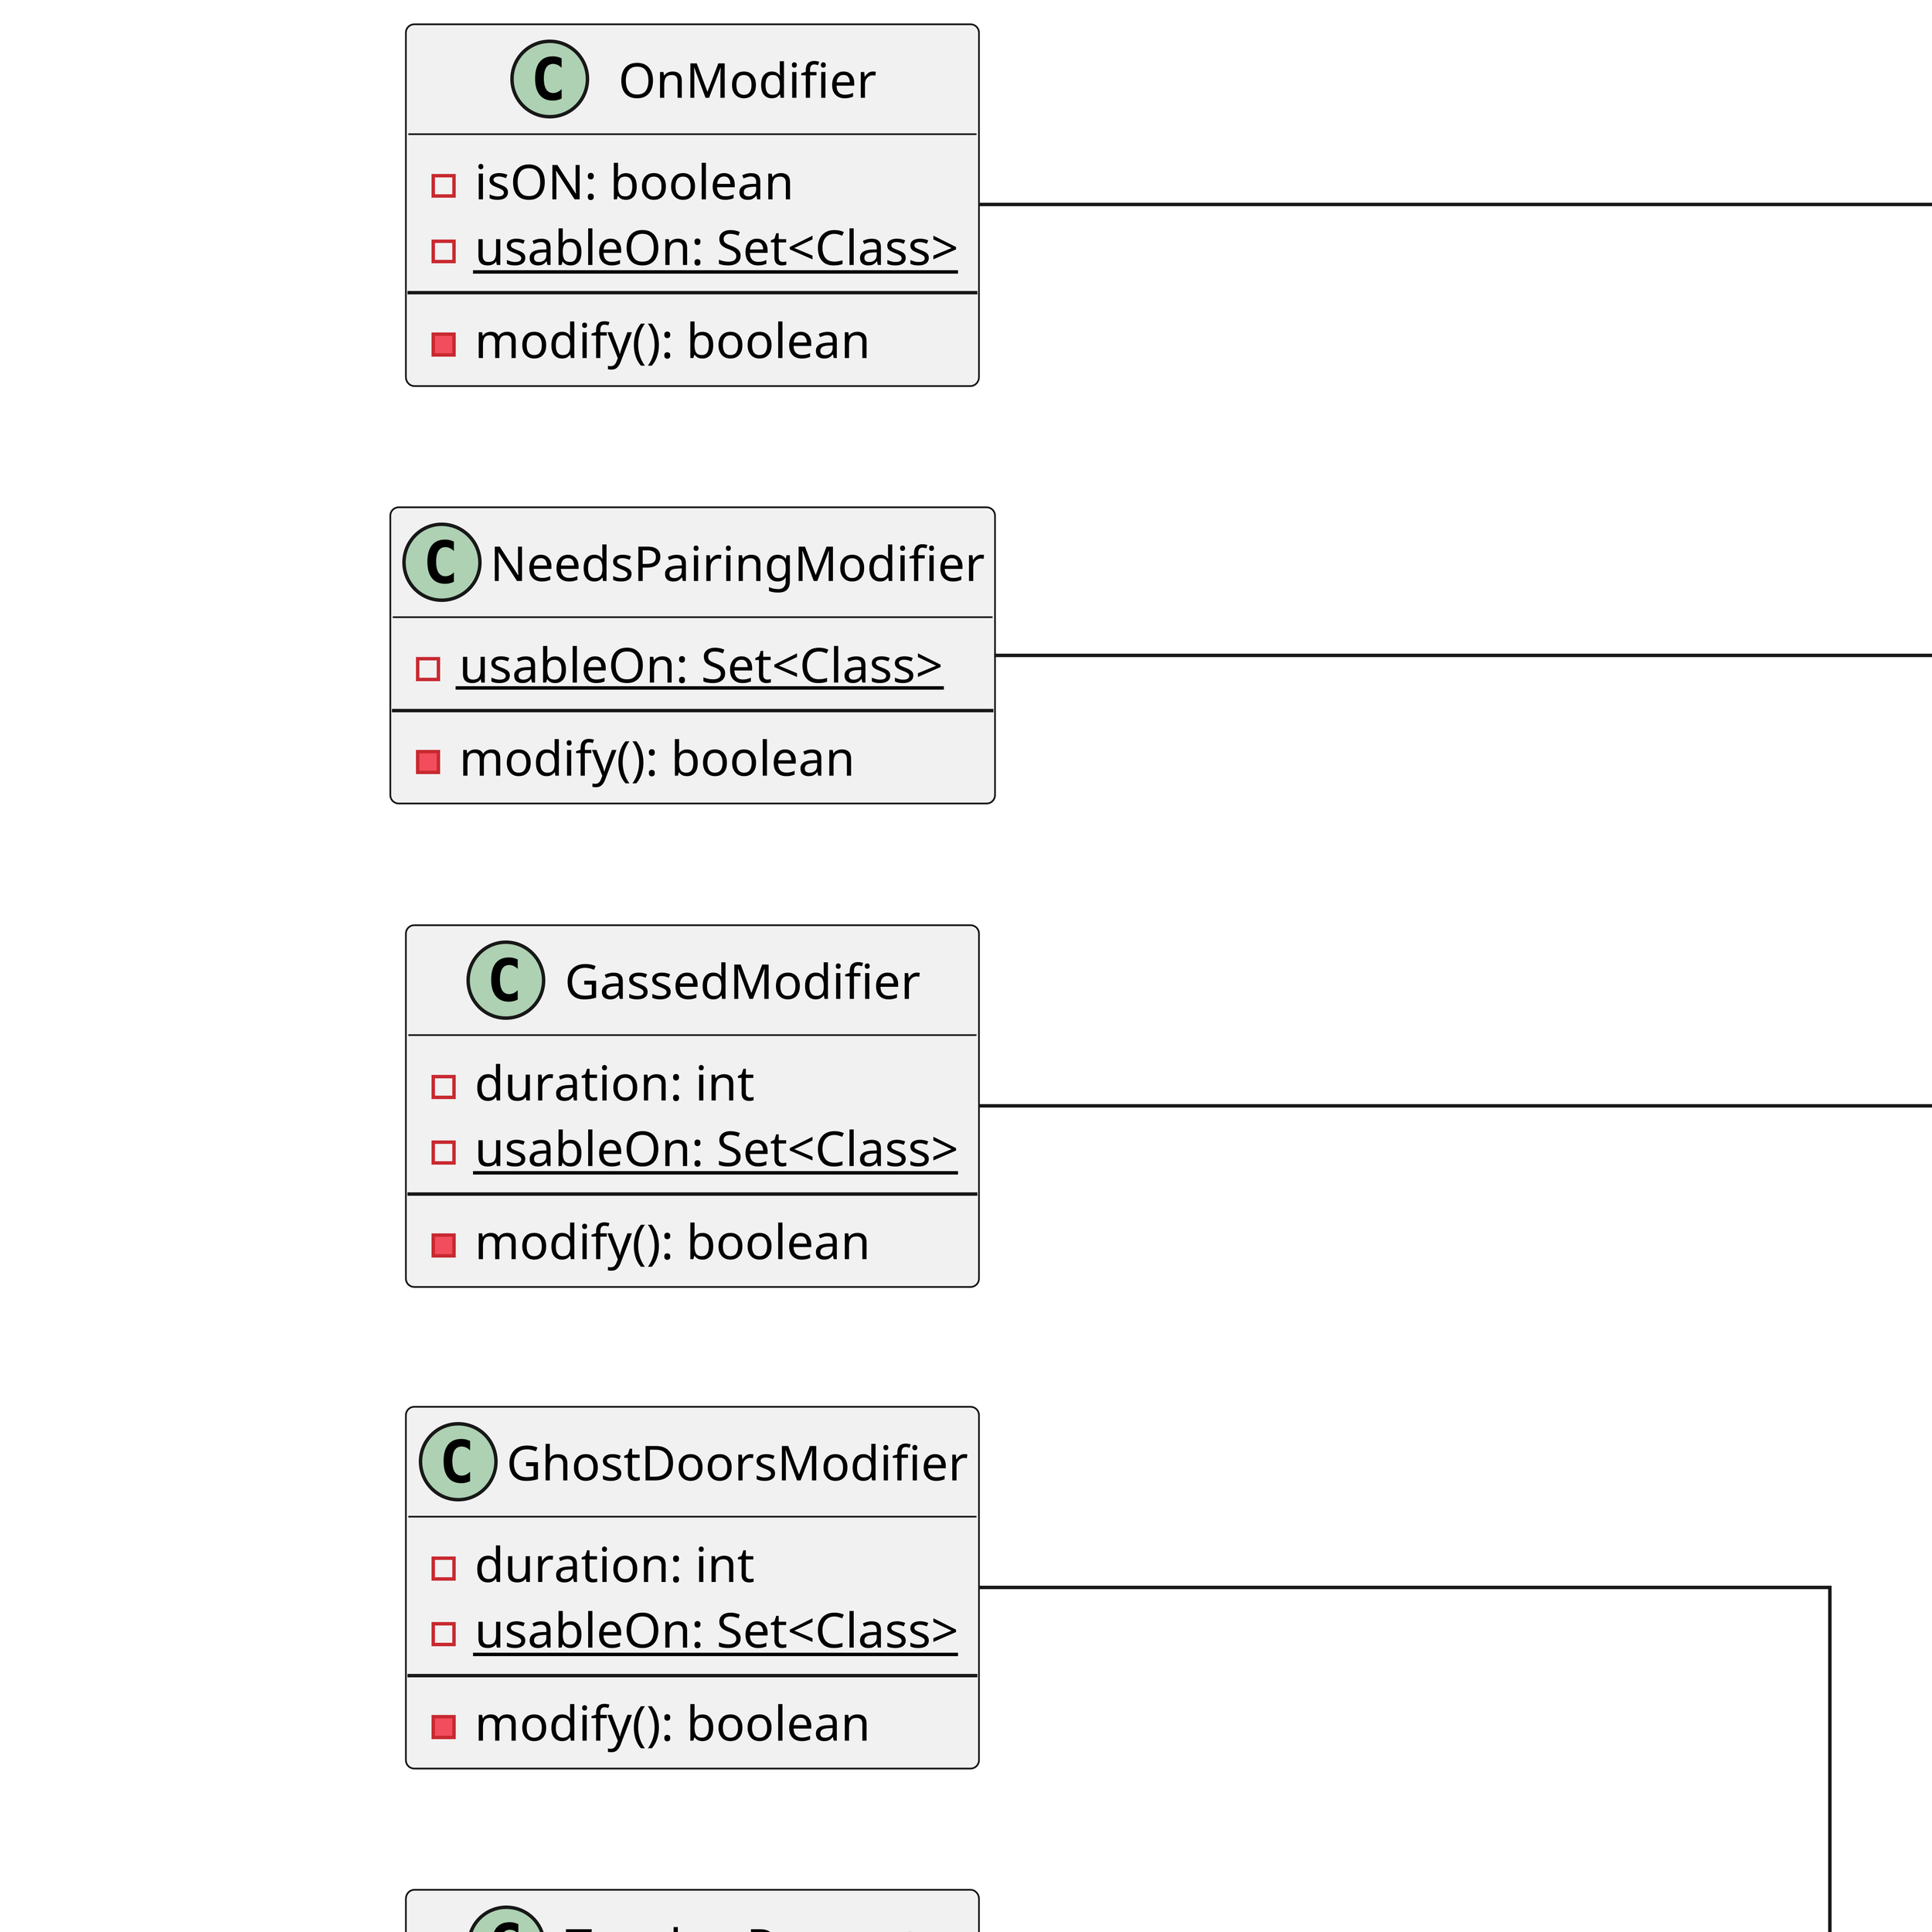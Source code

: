 @startuml

left to right direction
skinparam dpi 700
skinparam linetype ortho

class Identifier{
  -id: int
  -alreadyUsed: Set<int> {static}
  --
}

abstract class Modifier{
  -id: Identifier
  -affected: Entity
  -affectedMethod: Method
  -target: ModifierTarget
  --
  -Modifier(_affected: Entity, methodSignature: Method)
  -modify(): boolean {abstract}
}

'Item modifiers
class ChargeModifier{
  -charge: int
  -usableOn: Set<Class> {static}
  --
  -modify(): boolean
}

class OnModifier{
  -isON: boolean
  -usableOn: Set<Class> {static}
  --
  -modify(): boolean
}

class PairedModifier{
  -paired: Transistor
  -usableOn: Set<Class> {static}
  --
  -modify(): boolean
}

class NeedsPairingModifier{
  -usableOn: Set<Class> {static}
  --
  -modify(): boolean
}

'Room modifiers
class GassedModifier{
  -duration: int
  -usableOn: Set<Class> {static}
  --
  -modify(): boolean
}

class GhostDoorsModifier{
  -duration: int
  -usableOn: Set<Class> {static}
  --
  -modify(): boolean
}

class TeacherPresent{
  -usableOn: Set<Class> {static}
  --
  -modify(): boolean
}


'Human modifiers
class StunnedModifier{
  -duration: int
  -usableOn: Set<Class> {static}
  --
  -modify(): boolean
}

class DeadModifier{
  -usableOn: Set<Class> {static}
  --
  -modify(): boolean
}

class ProtectedModifier{
  -duration: int
  -usableOn: Set<Class> {static}
  --
  -modify(): boolean
}

abstract class Entity{
  -id: Identifier
  -modifiers: List<Modifier>
  __
  -delete(): boolean
  -create(): boolean
  -removeModifier(mod: Modifier): boolean
  -applyModifier(mod: Modifier): boolean
  -isFunctionCallable(methodSignature: Method): boolean
}

abstract class Human{
  -position: Room
  -inventory: Inventory
  __
  -move(): boolean
  -useItem(): boolean
  -pickUpItem(): boolean
  -dropItem(): boolean
  -dropAllItems(): boolean
  -changeRoom(room: Room): boolean
}
class Student{
  -isAlive(): boolean
}
class Teacher{
  -kill(): boolean
}

abstract class Item{
  -applicableModifiers: Set<Class>
  --
  -use(): boolean {abstract}
}

note right of Item
    applicableModifiers stores a unique set of class metadata
    from the modifiers subclasses that later will be used in the modifier application process
end note

class TVSZ{
  __
  -use(): boolean
}
class BeerGlass{
  __
  -use(): boolean
}
class Camembert{
  __
  -use(): boolean
}
class Mask{
  __
  -use(): boolean
}
class Cloth{
  __
  -use(): boolean
}
class Transistor{
  __
  -use(): boolean
}
class Slipstick{
  __
  -use(): boolean
}
class Door{
  -target: Room
  --
  -open(): boolean
  -knock(): boolean
}
class Room{
  -inventory: Inventory
  -playerList: List<Human>
  -doorList: List<Door>
  --
  -isFree(): boolean
  -addHuman(player: Human): boolean
  -enter(player: Human): boolean
  -leaveRoom(player: Human): boolean
}
class Inventory{
  -maxSize: int
  -container: List<Item>
  --
  -transferItems(o: itemContainer, ids: List<Identifier>): boolean
  -sendInventoryList(): boolean
  -selectItem(): Identifier
}

ChargeModifier --|> Modifier
OnModifier --|> Modifier
GassedModifier --|> Modifier
GhostDoorsModifier --|> Modifier
StunnedModifier --|> Modifier
DeadModifier --|> Modifier
PairedModifier --|> Modifier
TeacherPresent --|> Modifier
NeedsPairingModifier --|> Modifier
ProtectedModifier --|> Modifier


PairedModifier --o Transistor
Modifier --* Identifier
Entity --* Identifier
Entity --o Modifier
Entity <|-- Human
Entity <|-- Item
Entity <|-- Room
Entity <|-- Door
Human <|-- Student
Human <|-- Teacher
Inventory *-- Human
Inventory *-- Room
Item <|-- TVSZ
Item <|-- BeerGlass
Item <|-- Camembert
Item <|-- Mask
Item <|-- Cloth
Item <|-- Transistor
Item <|-- Slipstick
Item o-- Inventory
Door *-- Room
Room o-- Door
Human o-- Room
@enduml